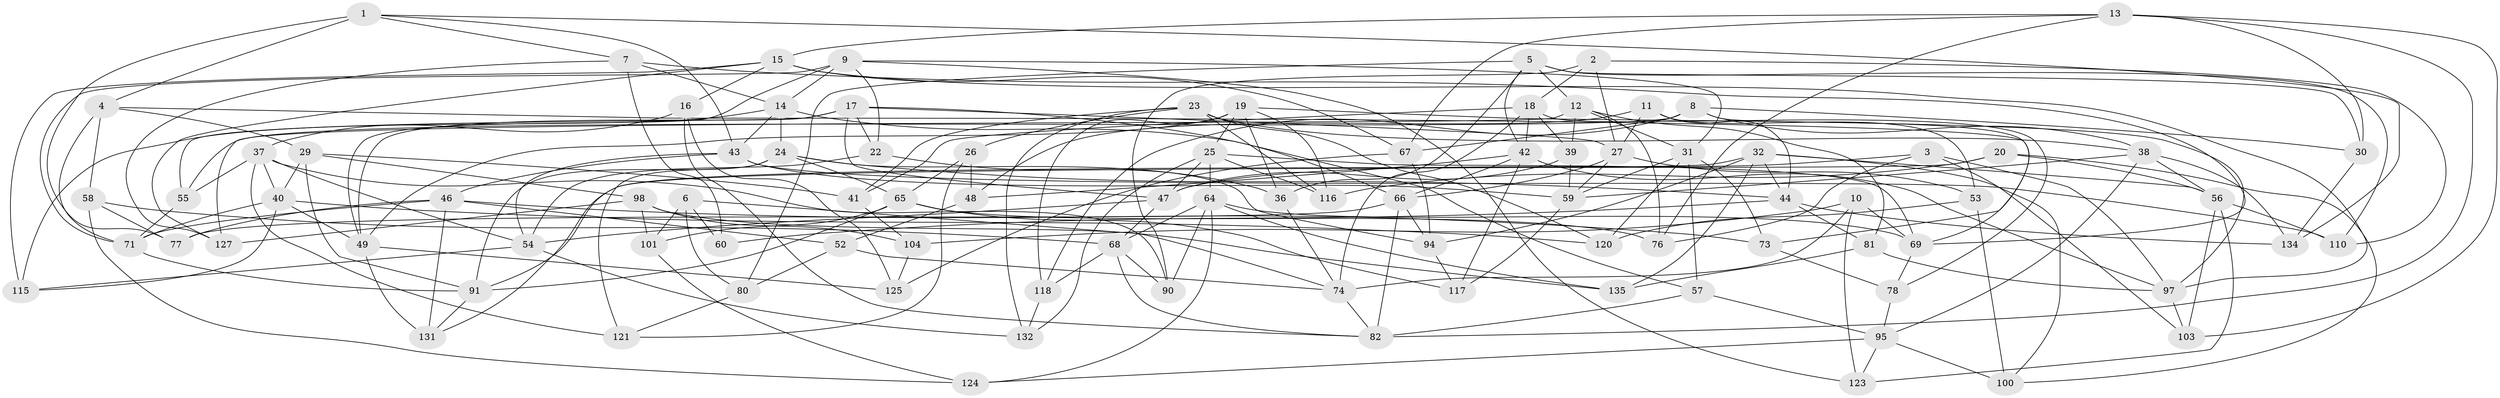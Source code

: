 // Generated by graph-tools (version 1.1) at 2025/24/03/03/25 07:24:28]
// undirected, 92 vertices, 226 edges
graph export_dot {
graph [start="1"]
  node [color=gray90,style=filled];
  1 [super="+35"];
  2;
  3;
  4 [super="+61"];
  5 [super="+45"];
  6;
  7 [super="+62"];
  8 [super="+108"];
  9 [super="+33"];
  10;
  11;
  12 [super="+28"];
  13 [super="+106"];
  14 [super="+75"];
  15 [super="+70"];
  16;
  17 [super="+21"];
  18 [super="+102"];
  19 [super="+63"];
  20;
  22;
  23 [super="+50"];
  24 [super="+85"];
  25 [super="+72"];
  26;
  27 [super="+34"];
  29 [super="+114"];
  30;
  31 [super="+133"];
  32 [super="+87"];
  36;
  37 [super="+137"];
  38 [super="+136"];
  39;
  40 [super="+89"];
  41;
  42 [super="+126"];
  43 [super="+79"];
  44 [super="+84"];
  46 [super="+109"];
  47 [super="+51"];
  48;
  49 [super="+128"];
  52;
  53;
  54 [super="+83"];
  55;
  56 [super="+86"];
  57;
  58;
  59 [super="+99"];
  60;
  64 [super="+88"];
  65 [super="+138"];
  66 [super="+92"];
  67 [super="+96"];
  68 [super="+130"];
  69 [super="+113"];
  71 [super="+105"];
  73;
  74 [super="+129"];
  76;
  77;
  78;
  80;
  81;
  82 [super="+111"];
  90;
  91 [super="+93"];
  94 [super="+112"];
  95 [super="+119"];
  97 [super="+107"];
  98 [super="+122"];
  100;
  101;
  103;
  104;
  110;
  115;
  116;
  117;
  118;
  120;
  121;
  123;
  124;
  125;
  127;
  131;
  132;
  134;
  135;
  1 -- 4 [weight=2];
  1 -- 43;
  1 -- 77;
  1 -- 134;
  1 -- 7;
  2 -- 90;
  2 -- 110;
  2 -- 18;
  2 -- 27;
  3 -- 76;
  3 -- 103;
  3 -- 47;
  3 -- 97;
  4 -- 58;
  4 -- 71;
  4 -- 29;
  4 -- 69;
  5 -- 110;
  5 -- 80;
  5 -- 36;
  5 -- 42;
  5 -- 12;
  5 -- 30;
  6 -- 60;
  6 -- 80;
  6 -- 101;
  6 -- 74;
  7 -- 14;
  7 -- 60 [weight=2];
  7 -- 127;
  7 -- 69;
  8 -- 30;
  8 -- 118;
  8 -- 55;
  8 -- 73;
  8 -- 38;
  8 -- 67;
  9 -- 22;
  9 -- 71;
  9 -- 123;
  9 -- 14;
  9 -- 31;
  9 -- 49;
  10 -- 74;
  10 -- 123;
  10 -- 104;
  10 -- 69;
  11 -- 48;
  11 -- 53;
  11 -- 27;
  11 -- 44;
  12 -- 39;
  12 -- 31;
  12 -- 76;
  12 -- 81;
  12 -- 127;
  13 -- 67;
  13 -- 82;
  13 -- 15;
  13 -- 76;
  13 -- 30;
  13 -- 103;
  14 -- 24;
  14 -- 115;
  14 -- 57;
  14 -- 43;
  15 -- 67;
  15 -- 115;
  15 -- 16;
  15 -- 127;
  15 -- 97;
  16 -- 125;
  16 -- 82;
  16 -- 37;
  17 -- 49;
  17 -- 22;
  17 -- 47;
  17 -- 66;
  17 -- 27;
  17 -- 55;
  18 -- 74;
  18 -- 78;
  18 -- 41;
  18 -- 42;
  18 -- 39;
  19 -- 97;
  19 -- 116;
  19 -- 25;
  19 -- 36;
  19 -- 118;
  19 -- 49;
  20 -- 116;
  20 -- 91;
  20 -- 100;
  20 -- 56;
  22 -- 54;
  22 -- 36;
  23 -- 41;
  23 -- 120;
  23 -- 26;
  23 -- 116;
  23 -- 132;
  23 -- 38;
  24 -- 121;
  24 -- 44;
  24 -- 94;
  24 -- 91;
  24 -- 65;
  25 -- 69;
  25 -- 132;
  25 -- 64;
  25 -- 116;
  25 -- 47;
  26 -- 48;
  26 -- 121;
  26 -- 65;
  27 -- 59;
  27 -- 53;
  27 -- 66;
  29 -- 40;
  29 -- 41;
  29 -- 98 [weight=2];
  29 -- 91;
  30 -- 134;
  31 -- 57;
  31 -- 59;
  31 -- 120;
  31 -- 73;
  32 -- 131;
  32 -- 56;
  32 -- 44;
  32 -- 100;
  32 -- 94;
  32 -- 135;
  36 -- 74;
  37 -- 121;
  37 -- 90;
  37 -- 55;
  37 -- 40;
  37 -- 54;
  38 -- 95;
  38 -- 56;
  38 -- 59;
  38 -- 134;
  39 -- 47;
  39 -- 59;
  40 -- 49;
  40 -- 71;
  40 -- 115;
  40 -- 120;
  41 -- 104;
  42 -- 66;
  42 -- 97;
  42 -- 48;
  42 -- 117;
  43 -- 110;
  43 -- 59;
  43 -- 46;
  43 -- 54;
  44 -- 81;
  44 -- 60;
  44 -- 134;
  46 -- 52;
  46 -- 73;
  46 -- 131;
  46 -- 77;
  46 -- 71;
  47 -- 54;
  47 -- 68;
  48 -- 52;
  49 -- 131;
  49 -- 125;
  52 -- 80;
  52 -- 74;
  53 -- 100;
  53 -- 120;
  54 -- 115;
  54 -- 132;
  55 -- 71;
  56 -- 103;
  56 -- 123;
  56 -- 110;
  57 -- 95;
  57 -- 82;
  58 -- 77;
  58 -- 124;
  58 -- 68;
  59 -- 117;
  64 -- 90;
  64 -- 68;
  64 -- 124;
  64 -- 69;
  64 -- 135;
  65 -- 91;
  65 -- 76;
  65 -- 101;
  65 -- 117;
  66 -- 94;
  66 -- 82;
  66 -- 77;
  67 -- 94 [weight=2];
  67 -- 125;
  68 -- 90;
  68 -- 82;
  68 -- 118;
  69 -- 78;
  71 -- 91;
  73 -- 78;
  74 -- 82;
  78 -- 95;
  80 -- 121;
  81 -- 135;
  81 -- 97;
  91 -- 131;
  94 -- 117;
  95 -- 124;
  95 -- 100;
  95 -- 123;
  97 -- 103;
  98 -- 101;
  98 -- 127;
  98 -- 104;
  98 -- 135;
  101 -- 124;
  104 -- 125;
  118 -- 132;
}
